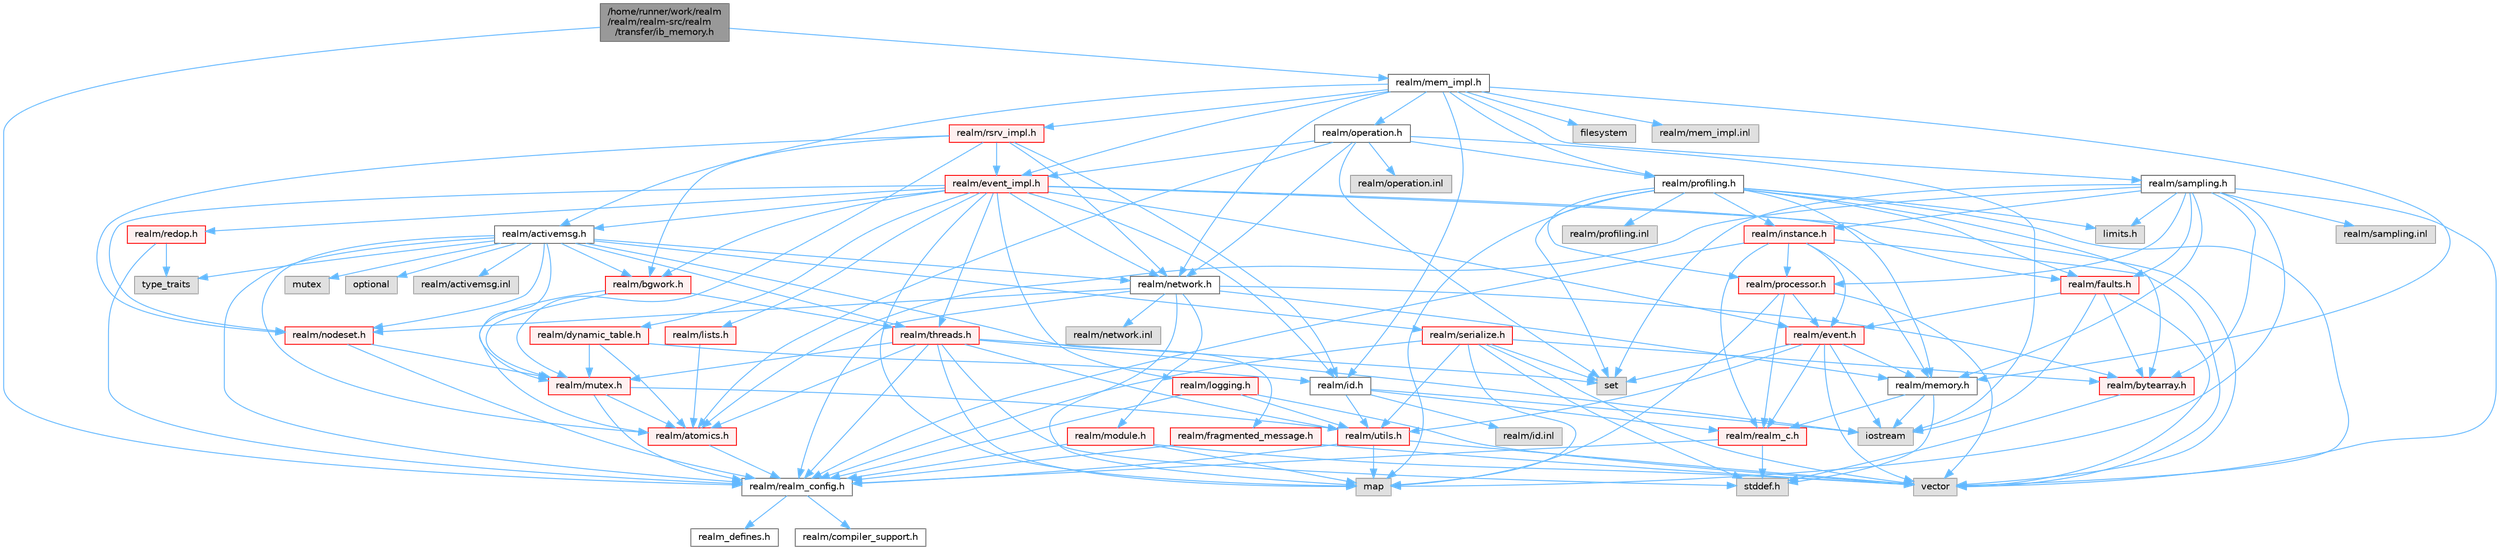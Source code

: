 digraph "/home/runner/work/realm/realm/realm-src/realm/transfer/ib_memory.h"
{
 // LATEX_PDF_SIZE
  bgcolor="transparent";
  edge [fontname=Helvetica,fontsize=10,labelfontname=Helvetica,labelfontsize=10];
  node [fontname=Helvetica,fontsize=10,shape=box,height=0.2,width=0.4];
  Node1 [id="Node000001",label="/home/runner/work/realm\l/realm/realm-src/realm\l/transfer/ib_memory.h",height=0.2,width=0.4,color="gray40", fillcolor="grey60", style="filled", fontcolor="black",tooltip=" "];
  Node1 -> Node2 [id="edge1_Node000001_Node000002",color="steelblue1",style="solid",tooltip=" "];
  Node2 [id="Node000002",label="realm/realm_config.h",height=0.2,width=0.4,color="grey40", fillcolor="white", style="filled",URL="$realm__config_8h.html",tooltip=" "];
  Node2 -> Node3 [id="edge2_Node000002_Node000003",color="steelblue1",style="solid",tooltip=" "];
  Node3 [id="Node000003",label="realm_defines.h",height=0.2,width=0.4,color="grey40", fillcolor="white", style="filled",URL="$realm__defines_8h.html",tooltip=" "];
  Node2 -> Node4 [id="edge3_Node000002_Node000004",color="steelblue1",style="solid",tooltip=" "];
  Node4 [id="Node000004",label="realm/compiler_support.h",height=0.2,width=0.4,color="grey40", fillcolor="white", style="filled",URL="$compiler__support_8h.html",tooltip=" "];
  Node1 -> Node5 [id="edge4_Node000001_Node000005",color="steelblue1",style="solid",tooltip=" "];
  Node5 [id="Node000005",label="realm/mem_impl.h",height=0.2,width=0.4,color="grey40", fillcolor="white", style="filled",URL="$mem__impl_8h.html",tooltip=" "];
  Node5 -> Node6 [id="edge5_Node000005_Node000006",color="steelblue1",style="solid",tooltip=" "];
  Node6 [id="Node000006",label="realm/memory.h",height=0.2,width=0.4,color="grey40", fillcolor="white", style="filled",URL="$memory_8h.html",tooltip=" "];
  Node6 -> Node7 [id="edge6_Node000006_Node000007",color="steelblue1",style="solid",tooltip=" "];
  Node7 [id="Node000007",label="realm/realm_c.h",height=0.2,width=0.4,color="red", fillcolor="#FFF0F0", style="filled",URL="$realm__c_8h.html",tooltip=" "];
  Node7 -> Node2 [id="edge7_Node000007_Node000002",color="steelblue1",style="solid",tooltip=" "];
  Node7 -> Node8 [id="edge8_Node000007_Node000008",color="steelblue1",style="solid",tooltip=" "];
  Node8 [id="Node000008",label="stddef.h",height=0.2,width=0.4,color="grey60", fillcolor="#E0E0E0", style="filled",tooltip=" "];
  Node6 -> Node8 [id="edge9_Node000006_Node000008",color="steelblue1",style="solid",tooltip=" "];
  Node6 -> Node10 [id="edge10_Node000006_Node000010",color="steelblue1",style="solid",tooltip=" "];
  Node10 [id="Node000010",label="iostream",height=0.2,width=0.4,color="grey60", fillcolor="#E0E0E0", style="filled",tooltip=" "];
  Node5 -> Node11 [id="edge11_Node000005_Node000011",color="steelblue1",style="solid",tooltip=" "];
  Node11 [id="Node000011",label="realm/id.h",height=0.2,width=0.4,color="grey40", fillcolor="white", style="filled",URL="$id_8h.html",tooltip=" "];
  Node11 -> Node7 [id="edge12_Node000011_Node000007",color="steelblue1",style="solid",tooltip=" "];
  Node11 -> Node12 [id="edge13_Node000011_Node000012",color="steelblue1",style="solid",tooltip=" "];
  Node12 [id="Node000012",label="realm/utils.h",height=0.2,width=0.4,color="red", fillcolor="#FFF0F0", style="filled",URL="$utils_8h.html",tooltip=" "];
  Node12 -> Node2 [id="edge14_Node000012_Node000002",color="steelblue1",style="solid",tooltip=" "];
  Node12 -> Node15 [id="edge15_Node000012_Node000015",color="steelblue1",style="solid",tooltip=" "];
  Node15 [id="Node000015",label="vector",height=0.2,width=0.4,color="grey60", fillcolor="#E0E0E0", style="filled",tooltip=" "];
  Node12 -> Node16 [id="edge16_Node000012_Node000016",color="steelblue1",style="solid",tooltip=" "];
  Node16 [id="Node000016",label="map",height=0.2,width=0.4,color="grey60", fillcolor="#E0E0E0", style="filled",tooltip=" "];
  Node11 -> Node10 [id="edge17_Node000011_Node000010",color="steelblue1",style="solid",tooltip=" "];
  Node11 -> Node21 [id="edge18_Node000011_Node000021",color="steelblue1",style="solid",tooltip=" "];
  Node21 [id="Node000021",label="realm/id.inl",height=0.2,width=0.4,color="grey60", fillcolor="#E0E0E0", style="filled",tooltip=" "];
  Node5 -> Node22 [id="edge19_Node000005_Node000022",color="steelblue1",style="solid",tooltip=" "];
  Node22 [id="Node000022",label="realm/network.h",height=0.2,width=0.4,color="grey40", fillcolor="white", style="filled",URL="$network_8h.html",tooltip=" "];
  Node22 -> Node2 [id="edge20_Node000022_Node000002",color="steelblue1",style="solid",tooltip=" "];
  Node22 -> Node23 [id="edge21_Node000022_Node000023",color="steelblue1",style="solid",tooltip=" "];
  Node23 [id="Node000023",label="realm/module.h",height=0.2,width=0.4,color="red", fillcolor="#FFF0F0", style="filled",URL="$module_8h.html",tooltip=" "];
  Node23 -> Node2 [id="edge22_Node000023_Node000002",color="steelblue1",style="solid",tooltip=" "];
  Node23 -> Node15 [id="edge23_Node000023_Node000015",color="steelblue1",style="solid",tooltip=" "];
  Node23 -> Node16 [id="edge24_Node000023_Node000016",color="steelblue1",style="solid",tooltip=" "];
  Node22 -> Node27 [id="edge25_Node000022_Node000027",color="steelblue1",style="solid",tooltip=" "];
  Node27 [id="Node000027",label="realm/nodeset.h",height=0.2,width=0.4,color="red", fillcolor="#FFF0F0", style="filled",URL="$nodeset_8h.html",tooltip=" "];
  Node27 -> Node2 [id="edge26_Node000027_Node000002",color="steelblue1",style="solid",tooltip=" "];
  Node27 -> Node28 [id="edge27_Node000027_Node000028",color="steelblue1",style="solid",tooltip=" "];
  Node28 [id="Node000028",label="realm/mutex.h",height=0.2,width=0.4,color="red", fillcolor="#FFF0F0", style="filled",URL="$mutex_8h.html",tooltip=" "];
  Node28 -> Node2 [id="edge28_Node000028_Node000002",color="steelblue1",style="solid",tooltip=" "];
  Node28 -> Node12 [id="edge29_Node000028_Node000012",color="steelblue1",style="solid",tooltip=" "];
  Node28 -> Node29 [id="edge30_Node000028_Node000029",color="steelblue1",style="solid",tooltip=" "];
  Node29 [id="Node000029",label="realm/atomics.h",height=0.2,width=0.4,color="red", fillcolor="#FFF0F0", style="filled",URL="$atomics_8h.html",tooltip=" "];
  Node29 -> Node2 [id="edge31_Node000029_Node000002",color="steelblue1",style="solid",tooltip=" "];
  Node22 -> Node6 [id="edge32_Node000022_Node000006",color="steelblue1",style="solid",tooltip=" "];
  Node22 -> Node35 [id="edge33_Node000022_Node000035",color="steelblue1",style="solid",tooltip=" "];
  Node35 [id="Node000035",label="realm/bytearray.h",height=0.2,width=0.4,color="red", fillcolor="#FFF0F0", style="filled",URL="$bytearray_8h.html",tooltip=" "];
  Node35 -> Node8 [id="edge34_Node000035_Node000008",color="steelblue1",style="solid",tooltip=" "];
  Node22 -> Node16 [id="edge35_Node000022_Node000016",color="steelblue1",style="solid",tooltip=" "];
  Node22 -> Node37 [id="edge36_Node000022_Node000037",color="steelblue1",style="solid",tooltip=" "];
  Node37 [id="Node000037",label="realm/network.inl",height=0.2,width=0.4,color="grey60", fillcolor="#E0E0E0", style="filled",tooltip=" "];
  Node5 -> Node38 [id="edge37_Node000005_Node000038",color="steelblue1",style="solid",tooltip=" "];
  Node38 [id="Node000038",label="realm/activemsg.h",height=0.2,width=0.4,color="grey40", fillcolor="white", style="filled",URL="$activemsg_8h.html",tooltip=" "];
  Node38 -> Node2 [id="edge38_Node000038_Node000002",color="steelblue1",style="solid",tooltip=" "];
  Node38 -> Node39 [id="edge39_Node000038_Node000039",color="steelblue1",style="solid",tooltip=" "];
  Node39 [id="Node000039",label="realm/fragmented_message.h",height=0.2,width=0.4,color="red", fillcolor="#FFF0F0", style="filled",URL="$fragmented__message_8h.html",tooltip="Helper utility for reconstructing large ActiveMessages that were split into multiple network packets."];
  Node39 -> Node2 [id="edge40_Node000039_Node000002",color="steelblue1",style="solid",tooltip=" "];
  Node39 -> Node15 [id="edge41_Node000039_Node000015",color="steelblue1",style="solid",tooltip=" "];
  Node38 -> Node28 [id="edge42_Node000038_Node000028",color="steelblue1",style="solid",tooltip=" "];
  Node38 -> Node41 [id="edge43_Node000038_Node000041",color="steelblue1",style="solid",tooltip=" "];
  Node41 [id="Node000041",label="realm/serialize.h",height=0.2,width=0.4,color="red", fillcolor="#FFF0F0", style="filled",URL="$serialize_8h.html",tooltip=" "];
  Node41 -> Node2 [id="edge44_Node000041_Node000002",color="steelblue1",style="solid",tooltip=" "];
  Node41 -> Node35 [id="edge45_Node000041_Node000035",color="steelblue1",style="solid",tooltip=" "];
  Node41 -> Node12 [id="edge46_Node000041_Node000012",color="steelblue1",style="solid",tooltip=" "];
  Node41 -> Node8 [id="edge47_Node000041_Node000008",color="steelblue1",style="solid",tooltip=" "];
  Node41 -> Node15 [id="edge48_Node000041_Node000015",color="steelblue1",style="solid",tooltip=" "];
  Node41 -> Node43 [id="edge49_Node000041_Node000043",color="steelblue1",style="solid",tooltip=" "];
  Node43 [id="Node000043",label="set",height=0.2,width=0.4,color="grey60", fillcolor="#E0E0E0", style="filled",tooltip=" "];
  Node41 -> Node16 [id="edge50_Node000041_Node000016",color="steelblue1",style="solid",tooltip=" "];
  Node38 -> Node27 [id="edge51_Node000038_Node000027",color="steelblue1",style="solid",tooltip=" "];
  Node38 -> Node22 [id="edge52_Node000038_Node000022",color="steelblue1",style="solid",tooltip=" "];
  Node38 -> Node29 [id="edge53_Node000038_Node000029",color="steelblue1",style="solid",tooltip=" "];
  Node38 -> Node46 [id="edge54_Node000038_Node000046",color="steelblue1",style="solid",tooltip=" "];
  Node46 [id="Node000046",label="realm/threads.h",height=0.2,width=0.4,color="red", fillcolor="#FFF0F0", style="filled",URL="$threads_8h.html",tooltip=" "];
  Node46 -> Node2 [id="edge55_Node000046_Node000002",color="steelblue1",style="solid",tooltip=" "];
  Node46 -> Node28 [id="edge56_Node000046_Node000028",color="steelblue1",style="solid",tooltip=" "];
  Node46 -> Node29 [id="edge57_Node000046_Node000029",color="steelblue1",style="solid",tooltip=" "];
  Node46 -> Node12 [id="edge58_Node000046_Node000012",color="steelblue1",style="solid",tooltip=" "];
  Node46 -> Node8 [id="edge59_Node000046_Node000008",color="steelblue1",style="solid",tooltip=" "];
  Node46 -> Node43 [id="edge60_Node000046_Node000043",color="steelblue1",style="solid",tooltip=" "];
  Node46 -> Node16 [id="edge61_Node000046_Node000016",color="steelblue1",style="solid",tooltip=" "];
  Node46 -> Node10 [id="edge62_Node000046_Node000010",color="steelblue1",style="solid",tooltip=" "];
  Node38 -> Node51 [id="edge63_Node000038_Node000051",color="steelblue1",style="solid",tooltip=" "];
  Node51 [id="Node000051",label="realm/bgwork.h",height=0.2,width=0.4,color="red", fillcolor="#FFF0F0", style="filled",URL="$bgwork_8h.html",tooltip=" "];
  Node51 -> Node29 [id="edge64_Node000051_Node000029",color="steelblue1",style="solid",tooltip=" "];
  Node51 -> Node46 [id="edge65_Node000051_Node000046",color="steelblue1",style="solid",tooltip=" "];
  Node51 -> Node28 [id="edge66_Node000051_Node000028",color="steelblue1",style="solid",tooltip=" "];
  Node38 -> Node56 [id="edge67_Node000038_Node000056",color="steelblue1",style="solid",tooltip=" "];
  Node56 [id="Node000056",label="type_traits",height=0.2,width=0.4,color="grey60", fillcolor="#E0E0E0", style="filled",tooltip=" "];
  Node38 -> Node57 [id="edge68_Node000038_Node000057",color="steelblue1",style="solid",tooltip=" "];
  Node57 [id="Node000057",label="mutex",height=0.2,width=0.4,color="grey60", fillcolor="#E0E0E0", style="filled",tooltip=" "];
  Node38 -> Node58 [id="edge69_Node000038_Node000058",color="steelblue1",style="solid",tooltip=" "];
  Node58 [id="Node000058",label="optional",height=0.2,width=0.4,color="grey60", fillcolor="#E0E0E0", style="filled",tooltip=" "];
  Node38 -> Node59 [id="edge70_Node000038_Node000059",color="steelblue1",style="solid",tooltip=" "];
  Node59 [id="Node000059",label="realm/activemsg.inl",height=0.2,width=0.4,color="grey60", fillcolor="#E0E0E0", style="filled",tooltip=" "];
  Node5 -> Node60 [id="edge71_Node000005_Node000060",color="steelblue1",style="solid",tooltip=" "];
  Node60 [id="Node000060",label="realm/operation.h",height=0.2,width=0.4,color="grey40", fillcolor="white", style="filled",URL="$operation_8h.html",tooltip=" "];
  Node60 -> Node61 [id="edge72_Node000060_Node000061",color="steelblue1",style="solid",tooltip=" "];
  Node61 [id="Node000061",label="realm/profiling.h",height=0.2,width=0.4,color="grey40", fillcolor="white", style="filled",URL="$profiling_8h.html",tooltip=" "];
  Node61 -> Node62 [id="edge73_Node000061_Node000062",color="steelblue1",style="solid",tooltip=" "];
  Node62 [id="Node000062",label="limits.h",height=0.2,width=0.4,color="grey60", fillcolor="#E0E0E0", style="filled",tooltip=" "];
  Node61 -> Node15 [id="edge74_Node000061_Node000015",color="steelblue1",style="solid",tooltip=" "];
  Node61 -> Node43 [id="edge75_Node000061_Node000043",color="steelblue1",style="solid",tooltip=" "];
  Node61 -> Node16 [id="edge76_Node000061_Node000016",color="steelblue1",style="solid",tooltip=" "];
  Node61 -> Node35 [id="edge77_Node000061_Node000035",color="steelblue1",style="solid",tooltip=" "];
  Node61 -> Node63 [id="edge78_Node000061_Node000063",color="steelblue1",style="solid",tooltip=" "];
  Node63 [id="Node000063",label="realm/processor.h",height=0.2,width=0.4,color="red", fillcolor="#FFF0F0", style="filled",URL="$processor_8h.html",tooltip=" "];
  Node63 -> Node7 [id="edge79_Node000063_Node000007",color="steelblue1",style="solid",tooltip=" "];
  Node63 -> Node64 [id="edge80_Node000063_Node000064",color="steelblue1",style="solid",tooltip=" "];
  Node64 [id="Node000064",label="realm/event.h",height=0.2,width=0.4,color="red", fillcolor="#FFF0F0", style="filled",URL="$event_8h.html",tooltip=" "];
  Node64 -> Node7 [id="edge81_Node000064_Node000007",color="steelblue1",style="solid",tooltip=" "];
  Node64 -> Node12 [id="edge82_Node000064_Node000012",color="steelblue1",style="solid",tooltip=" "];
  Node64 -> Node6 [id="edge83_Node000064_Node000006",color="steelblue1",style="solid",tooltip=" "];
  Node64 -> Node15 [id="edge84_Node000064_Node000015",color="steelblue1",style="solid",tooltip=" "];
  Node64 -> Node43 [id="edge85_Node000064_Node000043",color="steelblue1",style="solid",tooltip=" "];
  Node64 -> Node10 [id="edge86_Node000064_Node000010",color="steelblue1",style="solid",tooltip=" "];
  Node63 -> Node15 [id="edge87_Node000063_Node000015",color="steelblue1",style="solid",tooltip=" "];
  Node63 -> Node16 [id="edge88_Node000063_Node000016",color="steelblue1",style="solid",tooltip=" "];
  Node61 -> Node6 [id="edge89_Node000061_Node000006",color="steelblue1",style="solid",tooltip=" "];
  Node61 -> Node67 [id="edge90_Node000061_Node000067",color="steelblue1",style="solid",tooltip=" "];
  Node67 [id="Node000067",label="realm/instance.h",height=0.2,width=0.4,color="red", fillcolor="#FFF0F0", style="filled",URL="$instance_8h.html",tooltip=" "];
  Node67 -> Node2 [id="edge91_Node000067_Node000002",color="steelblue1",style="solid",tooltip=" "];
  Node67 -> Node7 [id="edge92_Node000067_Node000007",color="steelblue1",style="solid",tooltip=" "];
  Node67 -> Node64 [id="edge93_Node000067_Node000064",color="steelblue1",style="solid",tooltip=" "];
  Node67 -> Node6 [id="edge94_Node000067_Node000006",color="steelblue1",style="solid",tooltip=" "];
  Node67 -> Node63 [id="edge95_Node000067_Node000063",color="steelblue1",style="solid",tooltip=" "];
  Node67 -> Node15 [id="edge96_Node000067_Node000015",color="steelblue1",style="solid",tooltip=" "];
  Node61 -> Node74 [id="edge97_Node000061_Node000074",color="steelblue1",style="solid",tooltip=" "];
  Node74 [id="Node000074",label="realm/faults.h",height=0.2,width=0.4,color="red", fillcolor="#FFF0F0", style="filled",URL="$faults_8h.html",tooltip=" "];
  Node74 -> Node35 [id="edge98_Node000074_Node000035",color="steelblue1",style="solid",tooltip=" "];
  Node74 -> Node64 [id="edge99_Node000074_Node000064",color="steelblue1",style="solid",tooltip=" "];
  Node74 -> Node15 [id="edge100_Node000074_Node000015",color="steelblue1",style="solid",tooltip=" "];
  Node74 -> Node10 [id="edge101_Node000074_Node000010",color="steelblue1",style="solid",tooltip=" "];
  Node61 -> Node75 [id="edge102_Node000061_Node000075",color="steelblue1",style="solid",tooltip=" "];
  Node75 [id="Node000075",label="realm/profiling.inl",height=0.2,width=0.4,color="grey60", fillcolor="#E0E0E0", style="filled",tooltip=" "];
  Node60 -> Node76 [id="edge103_Node000060_Node000076",color="steelblue1",style="solid",tooltip=" "];
  Node76 [id="Node000076",label="realm/event_impl.h",height=0.2,width=0.4,color="red", fillcolor="#FFF0F0", style="filled",URL="$event__impl_8h.html",tooltip=" "];
  Node76 -> Node64 [id="edge104_Node000076_Node000064",color="steelblue1",style="solid",tooltip=" "];
  Node76 -> Node11 [id="edge105_Node000076_Node000011",color="steelblue1",style="solid",tooltip=" "];
  Node76 -> Node27 [id="edge106_Node000076_Node000027",color="steelblue1",style="solid",tooltip=" "];
  Node76 -> Node74 [id="edge107_Node000076_Node000074",color="steelblue1",style="solid",tooltip=" "];
  Node76 -> Node22 [id="edge108_Node000076_Node000022",color="steelblue1",style="solid",tooltip=" "];
  Node76 -> Node38 [id="edge109_Node000076_Node000038",color="steelblue1",style="solid",tooltip=" "];
  Node76 -> Node77 [id="edge110_Node000076_Node000077",color="steelblue1",style="solid",tooltip=" "];
  Node77 [id="Node000077",label="realm/lists.h",height=0.2,width=0.4,color="red", fillcolor="#FFF0F0", style="filled",URL="$lists_8h.html",tooltip=" "];
  Node77 -> Node29 [id="edge111_Node000077_Node000029",color="steelblue1",style="solid",tooltip=" "];
  Node76 -> Node46 [id="edge112_Node000076_Node000046",color="steelblue1",style="solid",tooltip=" "];
  Node76 -> Node79 [id="edge113_Node000076_Node000079",color="steelblue1",style="solid",tooltip=" "];
  Node79 [id="Node000079",label="realm/logging.h",height=0.2,width=0.4,color="red", fillcolor="#FFF0F0", style="filled",URL="$logging_8h.html",tooltip=" "];
  Node79 -> Node2 [id="edge114_Node000079_Node000002",color="steelblue1",style="solid",tooltip=" "];
  Node79 -> Node12 [id="edge115_Node000079_Node000012",color="steelblue1",style="solid",tooltip=" "];
  Node79 -> Node15 [id="edge116_Node000079_Node000015",color="steelblue1",style="solid",tooltip=" "];
  Node76 -> Node82 [id="edge117_Node000076_Node000082",color="steelblue1",style="solid",tooltip=" "];
  Node82 [id="Node000082",label="realm/redop.h",height=0.2,width=0.4,color="red", fillcolor="#FFF0F0", style="filled",URL="$redop_8h.html",tooltip=" "];
  Node82 -> Node2 [id="edge118_Node000082_Node000002",color="steelblue1",style="solid",tooltip=" "];
  Node82 -> Node56 [id="edge119_Node000082_Node000056",color="steelblue1",style="solid",tooltip=" "];
  Node76 -> Node51 [id="edge120_Node000076_Node000051",color="steelblue1",style="solid",tooltip=" "];
  Node76 -> Node84 [id="edge121_Node000076_Node000084",color="steelblue1",style="solid",tooltip=" "];
  Node84 [id="Node000084",label="realm/dynamic_table.h",height=0.2,width=0.4,color="red", fillcolor="#FFF0F0", style="filled",URL="$dynamic__table_8h.html",tooltip=" "];
  Node84 -> Node29 [id="edge122_Node000084_Node000029",color="steelblue1",style="solid",tooltip=" "];
  Node84 -> Node11 [id="edge123_Node000084_Node000011",color="steelblue1",style="solid",tooltip=" "];
  Node84 -> Node28 [id="edge124_Node000084_Node000028",color="steelblue1",style="solid",tooltip=" "];
  Node76 -> Node15 [id="edge125_Node000076_Node000015",color="steelblue1",style="solid",tooltip=" "];
  Node76 -> Node16 [id="edge126_Node000076_Node000016",color="steelblue1",style="solid",tooltip=" "];
  Node60 -> Node29 [id="edge127_Node000060_Node000029",color="steelblue1",style="solid",tooltip=" "];
  Node60 -> Node22 [id="edge128_Node000060_Node000022",color="steelblue1",style="solid",tooltip=" "];
  Node60 -> Node43 [id="edge129_Node000060_Node000043",color="steelblue1",style="solid",tooltip=" "];
  Node60 -> Node10 [id="edge130_Node000060_Node000010",color="steelblue1",style="solid",tooltip=" "];
  Node60 -> Node87 [id="edge131_Node000060_Node000087",color="steelblue1",style="solid",tooltip=" "];
  Node87 [id="Node000087",label="realm/operation.inl",height=0.2,width=0.4,color="grey60", fillcolor="#E0E0E0", style="filled",tooltip=" "];
  Node5 -> Node61 [id="edge132_Node000005_Node000061",color="steelblue1",style="solid",tooltip=" "];
  Node5 -> Node88 [id="edge133_Node000005_Node000088",color="steelblue1",style="solid",tooltip=" "];
  Node88 [id="Node000088",label="realm/sampling.h",height=0.2,width=0.4,color="grey40", fillcolor="white", style="filled",URL="$sampling_8h.html",tooltip=" "];
  Node88 -> Node62 [id="edge134_Node000088_Node000062",color="steelblue1",style="solid",tooltip=" "];
  Node88 -> Node15 [id="edge135_Node000088_Node000015",color="steelblue1",style="solid",tooltip=" "];
  Node88 -> Node43 [id="edge136_Node000088_Node000043",color="steelblue1",style="solid",tooltip=" "];
  Node88 -> Node16 [id="edge137_Node000088_Node000016",color="steelblue1",style="solid",tooltip=" "];
  Node88 -> Node35 [id="edge138_Node000088_Node000035",color="steelblue1",style="solid",tooltip=" "];
  Node88 -> Node63 [id="edge139_Node000088_Node000063",color="steelblue1",style="solid",tooltip=" "];
  Node88 -> Node6 [id="edge140_Node000088_Node000006",color="steelblue1",style="solid",tooltip=" "];
  Node88 -> Node67 [id="edge141_Node000088_Node000067",color="steelblue1",style="solid",tooltip=" "];
  Node88 -> Node74 [id="edge142_Node000088_Node000074",color="steelblue1",style="solid",tooltip=" "];
  Node88 -> Node29 [id="edge143_Node000088_Node000029",color="steelblue1",style="solid",tooltip=" "];
  Node88 -> Node89 [id="edge144_Node000088_Node000089",color="steelblue1",style="solid",tooltip=" "];
  Node89 [id="Node000089",label="realm/sampling.inl",height=0.2,width=0.4,color="grey60", fillcolor="#E0E0E0", style="filled",tooltip=" "];
  Node5 -> Node76 [id="edge145_Node000005_Node000076",color="steelblue1",style="solid",tooltip=" "];
  Node5 -> Node90 [id="edge146_Node000005_Node000090",color="steelblue1",style="solid",tooltip=" "];
  Node90 [id="Node000090",label="realm/rsrv_impl.h",height=0.2,width=0.4,color="red", fillcolor="#FFF0F0", style="filled",URL="$rsrv__impl_8h.html",tooltip=" "];
  Node90 -> Node11 [id="edge147_Node000090_Node000011",color="steelblue1",style="solid",tooltip=" "];
  Node90 -> Node22 [id="edge148_Node000090_Node000022",color="steelblue1",style="solid",tooltip=" "];
  Node90 -> Node27 [id="edge149_Node000090_Node000027",color="steelblue1",style="solid",tooltip=" "];
  Node90 -> Node28 [id="edge150_Node000090_Node000028",color="steelblue1",style="solid",tooltip=" "];
  Node90 -> Node51 [id="edge151_Node000090_Node000051",color="steelblue1",style="solid",tooltip=" "];
  Node90 -> Node76 [id="edge152_Node000090_Node000076",color="steelblue1",style="solid",tooltip=" "];
  Node5 -> Node93 [id="edge153_Node000005_Node000093",color="steelblue1",style="solid",tooltip=" "];
  Node93 [id="Node000093",label="filesystem",height=0.2,width=0.4,color="grey60", fillcolor="#E0E0E0", style="filled",tooltip=" "];
  Node5 -> Node94 [id="edge154_Node000005_Node000094",color="steelblue1",style="solid",tooltip=" "];
  Node94 [id="Node000094",label="realm/mem_impl.inl",height=0.2,width=0.4,color="grey60", fillcolor="#E0E0E0", style="filled",tooltip=" "];
}
